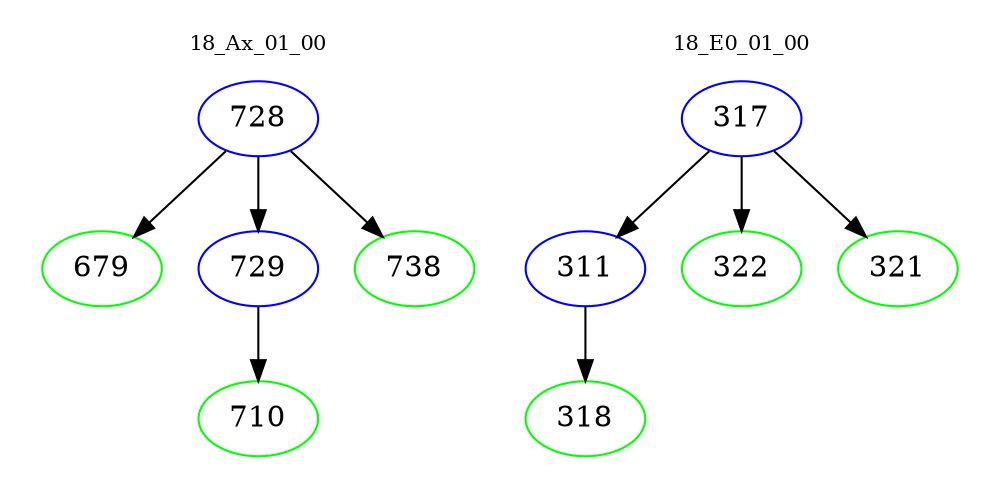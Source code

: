 digraph{
subgraph cluster_0 {
color = white
label = "18_Ax_01_00";
fontsize=10;
T0_728 [label="728", color="blue"]
T0_728 -> T0_679 [color="black"]
T0_679 [label="679", color="green"]
T0_728 -> T0_729 [color="black"]
T0_729 [label="729", color="blue"]
T0_729 -> T0_710 [color="black"]
T0_710 [label="710", color="green"]
T0_728 -> T0_738 [color="black"]
T0_738 [label="738", color="green"]
}
subgraph cluster_1 {
color = white
label = "18_E0_01_00";
fontsize=10;
T1_317 [label="317", color="blue"]
T1_317 -> T1_311 [color="black"]
T1_311 [label="311", color="blue"]
T1_311 -> T1_318 [color="black"]
T1_318 [label="318", color="green"]
T1_317 -> T1_322 [color="black"]
T1_322 [label="322", color="green"]
T1_317 -> T1_321 [color="black"]
T1_321 [label="321", color="green"]
}
}

